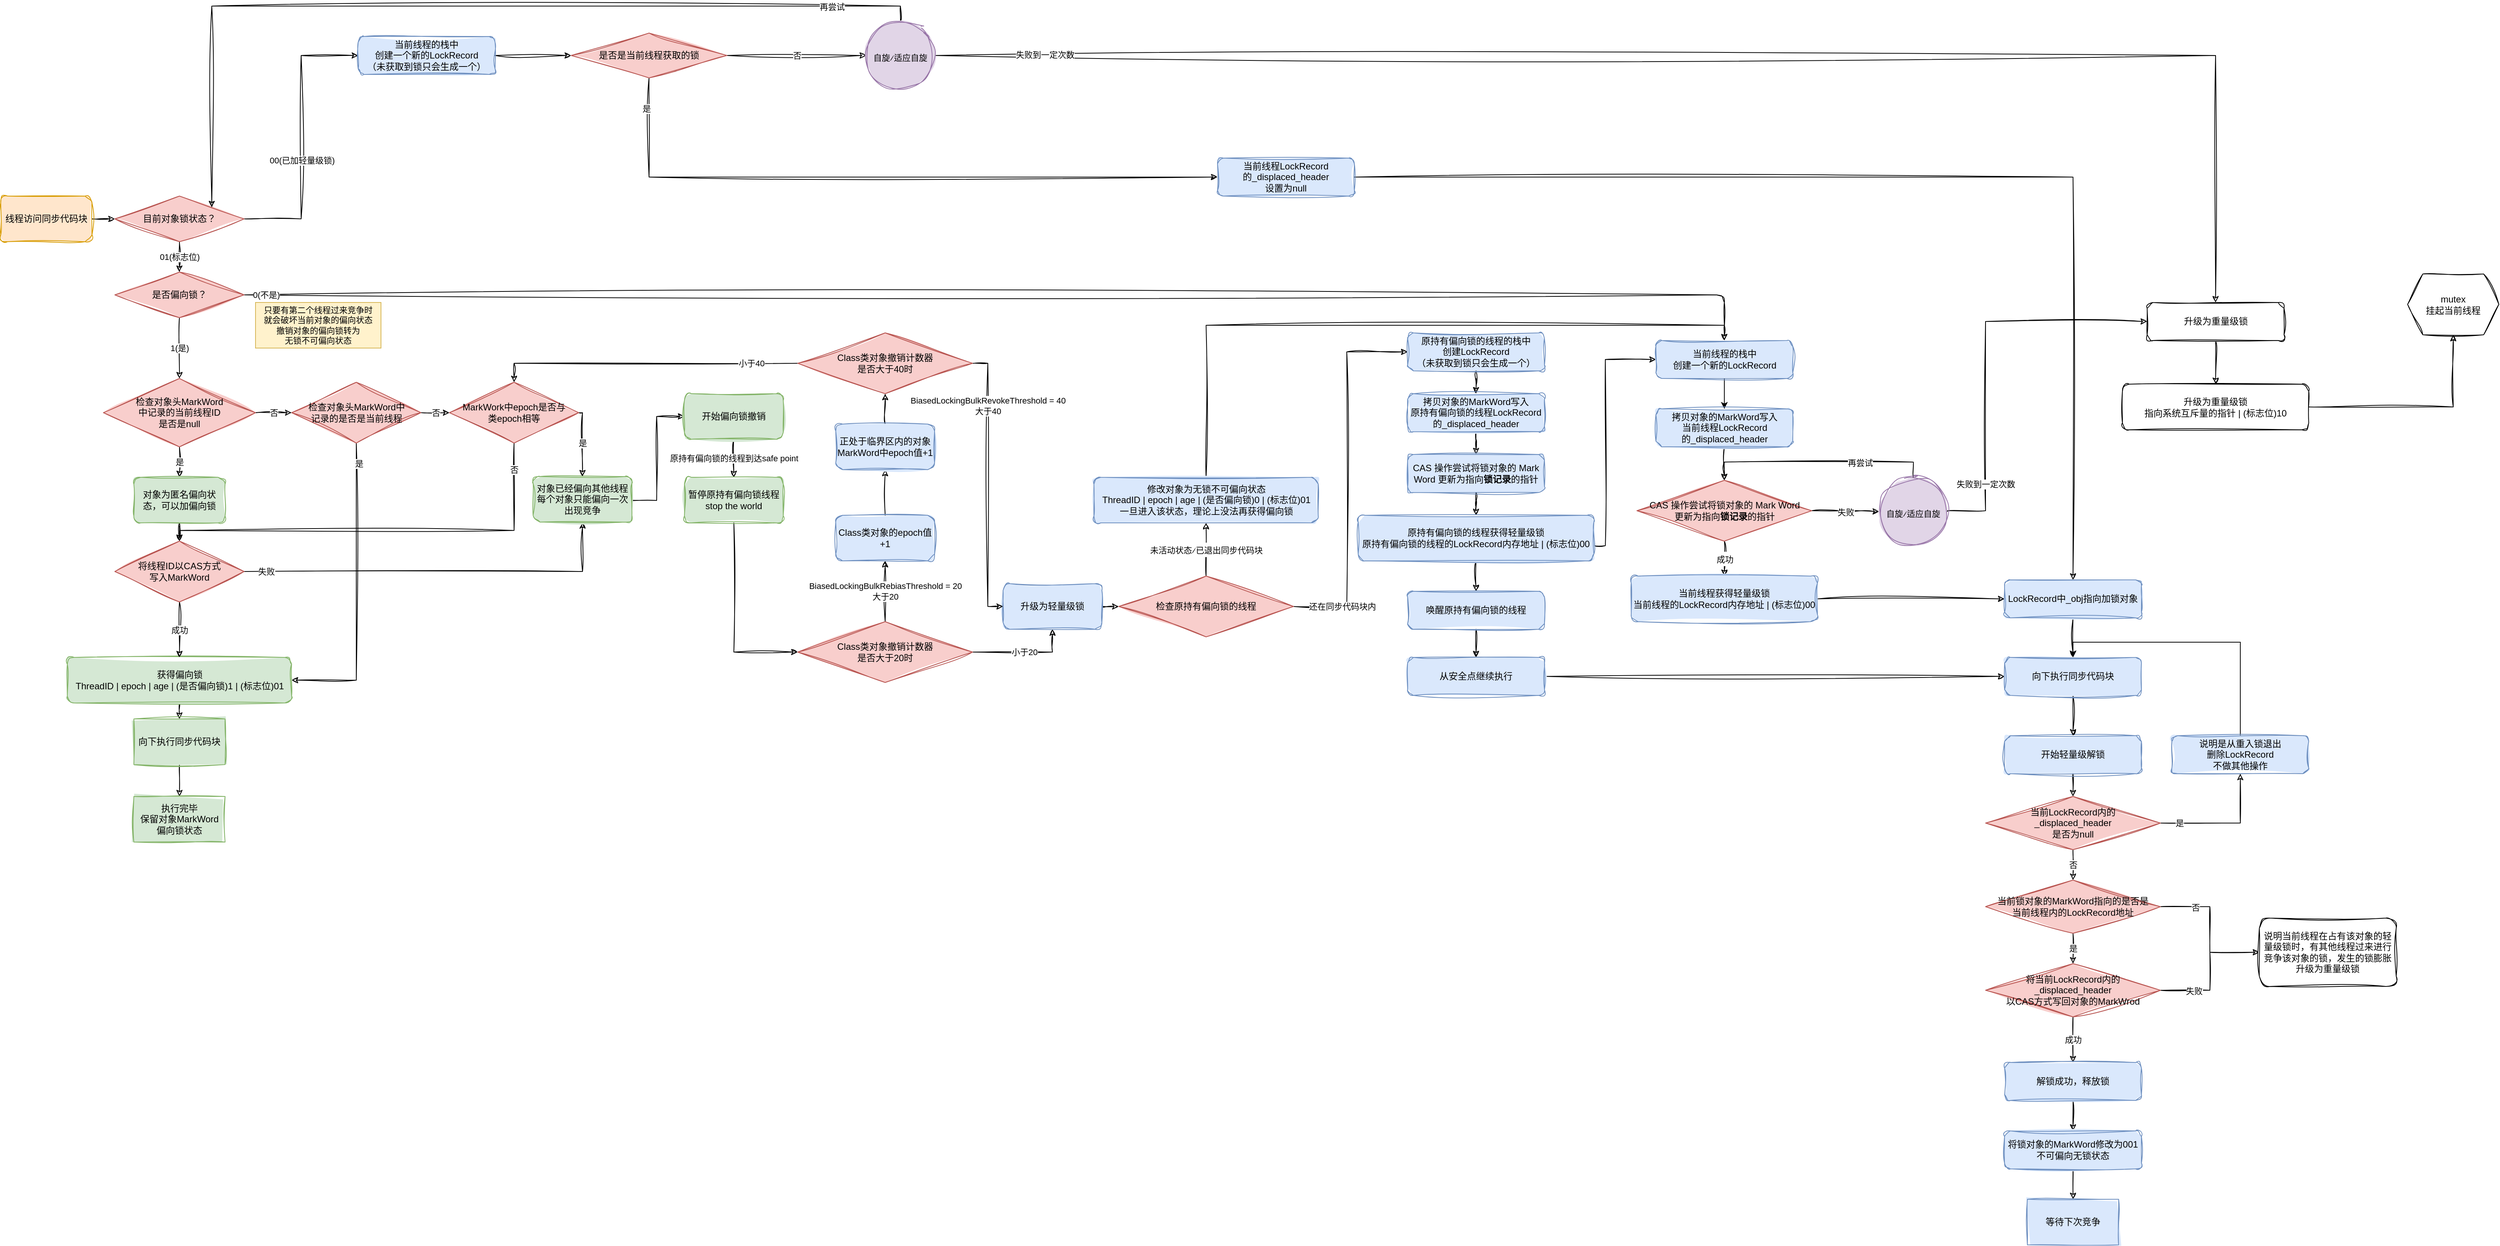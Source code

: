 <mxfile version="20.8.16" type="device"><diagram name="第 1 页" id="Y8PNDL50BQj4xOIG8hcO"><mxGraphModel dx="1434" dy="2013" grid="1" gridSize="10" guides="1" tooltips="1" connect="1" arrows="1" fold="1" page="1" pageScale="1" pageWidth="827" pageHeight="1169" math="0" shadow="0"><root><mxCell id="0"/><mxCell id="1" parent="0"/><mxCell id="8H6UXR6yjuKnyTyYUlck-5" style="edgeStyle=orthogonalEdgeStyle;rounded=0;orthogonalLoop=1;jettySize=auto;html=1;exitX=1;exitY=0.5;exitDx=0;exitDy=0;entryX=0;entryY=0.5;entryDx=0;entryDy=0;sketch=1;curveFitting=1;jiggle=2;" parent="1" source="8H6UXR6yjuKnyTyYUlck-1" target="8H6UXR6yjuKnyTyYUlck-2" edge="1"><mxGeometry relative="1" as="geometry"/></mxCell><mxCell id="8H6UXR6yjuKnyTyYUlck-1" value="线程访问同步代码块" style="rounded=1;whiteSpace=wrap;html=1;sketch=1;curveFitting=1;jiggle=2;fillColor=#ffe6cc;strokeColor=#d79b00;fillStyle=solid;" parent="1" vertex="1"><mxGeometry x="10" y="-820" width="120" height="60" as="geometry"/></mxCell><mxCell id="8H6UXR6yjuKnyTyYUlck-6" value="01(标志位)" style="edgeStyle=orthogonalEdgeStyle;rounded=0;orthogonalLoop=1;jettySize=auto;html=1;exitX=0.5;exitY=1;exitDx=0;exitDy=0;entryX=0.5;entryY=0;entryDx=0;entryDy=0;sketch=1;curveFitting=1;jiggle=2;" parent="1" source="8H6UXR6yjuKnyTyYUlck-2" target="8H6UXR6yjuKnyTyYUlck-3" edge="1"><mxGeometry relative="1" as="geometry"><mxPoint as="offset"/></mxGeometry></mxCell><mxCell id="0Wx5KNQBChf4VUPkPu8S-46" style="edgeStyle=orthogonalEdgeStyle;rounded=0;orthogonalLoop=1;jettySize=auto;html=1;exitX=1;exitY=0.5;exitDx=0;exitDy=0;entryX=0;entryY=0.5;entryDx=0;entryDy=0;sketch=1;curveFitting=1;jiggle=2;" parent="1" source="8H6UXR6yjuKnyTyYUlck-2" target="0Wx5KNQBChf4VUPkPu8S-50" edge="1"><mxGeometry relative="1" as="geometry"><mxPoint x="470" y="-1090" as="targetPoint"/></mxGeometry></mxCell><mxCell id="0Wx5KNQBChf4VUPkPu8S-47" value="00(已加轻量级锁)" style="edgeLabel;html=1;align=center;verticalAlign=middle;resizable=0;points=[];" parent="0Wx5KNQBChf4VUPkPu8S-46" vertex="1" connectable="0"><mxGeometry x="-0.16" y="-1" relative="1" as="geometry"><mxPoint y="1" as="offset"/></mxGeometry></mxCell><mxCell id="8H6UXR6yjuKnyTyYUlck-2" value="目前对象锁状态？" style="rhombus;whiteSpace=wrap;html=1;sketch=1;curveFitting=1;jiggle=2;fillColor=#f8cecc;strokeColor=#b85450;fillStyle=solid;" parent="1" vertex="1"><mxGeometry x="160" y="-820" width="170" height="60" as="geometry"/></mxCell><mxCell id="8H6UXR6yjuKnyTyYUlck-7" value="1(是)" style="edgeStyle=orthogonalEdgeStyle;rounded=0;orthogonalLoop=1;jettySize=auto;html=1;exitX=0.5;exitY=1;exitDx=0;exitDy=0;sketch=1;curveFitting=1;jiggle=2;" parent="1" source="8H6UXR6yjuKnyTyYUlck-3" target="8H6UXR6yjuKnyTyYUlck-4" edge="1"><mxGeometry relative="1" as="geometry"/></mxCell><mxCell id="0Wx5KNQBChf4VUPkPu8S-2" style="edgeStyle=orthogonalEdgeStyle;rounded=1;orthogonalLoop=1;jettySize=auto;html=1;exitX=1;exitY=0.5;exitDx=0;exitDy=0;entryX=0.5;entryY=0;entryDx=0;entryDy=0;shadow=0;sketch=1;curveFitting=1;jiggle=2;" parent="1" source="8H6UXR6yjuKnyTyYUlck-3" target="-JZo-2B2mDlL2h-WQSQG-21" edge="1"><mxGeometry relative="1" as="geometry"/></mxCell><mxCell id="0Wx5KNQBChf4VUPkPu8S-3" value="&lt;div&gt;0(不是)&lt;/div&gt;" style="edgeLabel;html=1;align=center;verticalAlign=middle;resizable=0;points=[];" parent="0Wx5KNQBChf4VUPkPu8S-2" vertex="1" connectable="0"><mxGeometry x="-0.445" y="-8" relative="1" as="geometry"><mxPoint x="-528" y="-8" as="offset"/></mxGeometry></mxCell><mxCell id="8H6UXR6yjuKnyTyYUlck-3" value="是否偏向锁？" style="rhombus;whiteSpace=wrap;html=1;sketch=1;curveFitting=1;jiggle=2;fillColor=#f8cecc;strokeColor=#b85450;fillStyle=solid;" parent="1" vertex="1"><mxGeometry x="160" y="-720" width="170" height="60" as="geometry"/></mxCell><mxCell id="8H6UXR6yjuKnyTyYUlck-48" value="是" style="edgeStyle=orthogonalEdgeStyle;rounded=0;orthogonalLoop=1;jettySize=auto;html=1;exitX=0.5;exitY=1;exitDx=0;exitDy=0;entryX=0.5;entryY=0;entryDx=0;entryDy=0;sketch=1;curveFitting=1;jiggle=2;" parent="1" source="8H6UXR6yjuKnyTyYUlck-4" target="8H6UXR6yjuKnyTyYUlck-19" edge="1"><mxGeometry relative="1" as="geometry"/></mxCell><mxCell id="8H6UXR6yjuKnyTyYUlck-51" value="否" style="edgeStyle=orthogonalEdgeStyle;rounded=0;orthogonalLoop=1;jettySize=auto;html=1;exitX=1;exitY=0.5;exitDx=0;exitDy=0;entryX=0;entryY=0.5;entryDx=0;entryDy=0;sketch=1;curveFitting=1;jiggle=2;" parent="1" source="8H6UXR6yjuKnyTyYUlck-4" target="8H6UXR6yjuKnyTyYUlck-13" edge="1"><mxGeometry relative="1" as="geometry"/></mxCell><mxCell id="8H6UXR6yjuKnyTyYUlck-4" value="&lt;div&gt;检查对象头MarkWord&lt;/div&gt;&lt;div&gt;中记录的当前线程ID&lt;/div&gt;&lt;div&gt;是否是null&lt;br&gt;&lt;/div&gt;" style="rhombus;whiteSpace=wrap;html=1;sketch=1;curveFitting=1;jiggle=2;fillColor=#f8cecc;strokeColor=#b85450;fillStyle=solid;" parent="1" vertex="1"><mxGeometry x="145" y="-580" width="200" height="90" as="geometry"/></mxCell><mxCell id="8H6UXR6yjuKnyTyYUlck-12" style="edgeStyle=orthogonalEdgeStyle;rounded=0;orthogonalLoop=1;jettySize=auto;html=1;exitX=0.5;exitY=1;exitDx=0;exitDy=0;entryX=0.5;entryY=0;entryDx=0;entryDy=0;sketch=1;curveFitting=1;jiggle=2;" parent="1" source="8H6UXR6yjuKnyTyYUlck-8" target="8H6UXR6yjuKnyTyYUlck-11" edge="1"><mxGeometry relative="1" as="geometry"/></mxCell><mxCell id="8H6UXR6yjuKnyTyYUlck-8" value="&lt;div&gt;获得偏向锁&lt;/div&gt;&lt;div&gt;ThreadID | epoch | age | (是否偏向锁)1 | (标志位)01&lt;br&gt;&lt;/div&gt;" style="rounded=1;whiteSpace=wrap;html=1;sketch=1;curveFitting=1;jiggle=2;fillColor=#d5e8d4;strokeColor=#82b366;fillStyle=solid;" parent="1" vertex="1"><mxGeometry x="97.5" y="-213" width="295" height="60" as="geometry"/></mxCell><mxCell id="U8ErF_WJZUavF6WgG8Jz-6" style="edgeStyle=orthogonalEdgeStyle;rounded=0;sketch=1;orthogonalLoop=1;jettySize=auto;html=1;exitX=0.5;exitY=1;exitDx=0;exitDy=0;" edge="1" parent="1" source="8H6UXR6yjuKnyTyYUlck-11" target="U8ErF_WJZUavF6WgG8Jz-5"><mxGeometry relative="1" as="geometry"/></mxCell><mxCell id="8H6UXR6yjuKnyTyYUlck-11" value="向下执行同步代码块" style="rounded=0;whiteSpace=wrap;html=1;sketch=1;curveFitting=1;jiggle=2;fillColor=#d5e8d4;strokeColor=#82b366;fillStyle=solid;" parent="1" vertex="1"><mxGeometry x="185" y="-132" width="120" height="60" as="geometry"/></mxCell><mxCell id="8H6UXR6yjuKnyTyYUlck-52" value="是" style="edgeStyle=orthogonalEdgeStyle;rounded=0;orthogonalLoop=1;jettySize=auto;html=1;exitX=0.5;exitY=1;exitDx=0;exitDy=0;entryX=1;entryY=0.5;entryDx=0;entryDy=0;sketch=1;curveFitting=1;jiggle=2;" parent="1" source="8H6UXR6yjuKnyTyYUlck-13" target="8H6UXR6yjuKnyTyYUlck-8" edge="1"><mxGeometry x="-0.863" y="3" relative="1" as="geometry"><mxPoint as="offset"/></mxGeometry></mxCell><mxCell id="8H6UXR6yjuKnyTyYUlck-54" value="否" style="edgeStyle=orthogonalEdgeStyle;rounded=0;orthogonalLoop=1;jettySize=auto;html=1;exitX=1;exitY=0.5;exitDx=0;exitDy=0;entryX=0;entryY=0.5;entryDx=0;entryDy=0;sketch=1;curveFitting=1;jiggle=2;" parent="1" source="8H6UXR6yjuKnyTyYUlck-13" target="8H6UXR6yjuKnyTyYUlck-53" edge="1"><mxGeometry relative="1" as="geometry"/></mxCell><mxCell id="8H6UXR6yjuKnyTyYUlck-13" value="&lt;div&gt;检查对象头MarkWord中&lt;/div&gt;&lt;div&gt;记录的是否是当前线程&lt;br&gt;&lt;/div&gt;" style="rhombus;whiteSpace=wrap;html=1;sketch=1;curveFitting=1;jiggle=2;fillColor=#f8cecc;strokeColor=#b85450;fillStyle=solid;" parent="1" vertex="1"><mxGeometry x="392.5" y="-575" width="170" height="80" as="geometry"/></mxCell><mxCell id="8H6UXR6yjuKnyTyYUlck-50" value="成功" style="edgeStyle=orthogonalEdgeStyle;rounded=0;orthogonalLoop=1;jettySize=auto;html=1;exitX=0.5;exitY=1;exitDx=0;exitDy=0;entryX=0.5;entryY=0;entryDx=0;entryDy=0;sketch=1;curveFitting=1;jiggle=2;" parent="1" source="8H6UXR6yjuKnyTyYUlck-18" target="8H6UXR6yjuKnyTyYUlck-8" edge="1"><mxGeometry relative="1" as="geometry"/></mxCell><mxCell id="8H6UXR6yjuKnyTyYUlck-56" value="失败" style="edgeStyle=orthogonalEdgeStyle;rounded=0;orthogonalLoop=1;jettySize=auto;html=1;exitX=1;exitY=0.5;exitDx=0;exitDy=0;entryX=0.5;entryY=1;entryDx=0;entryDy=0;sketch=1;curveFitting=1;jiggle=2;" parent="1" source="8H6UXR6yjuKnyTyYUlck-18" target="8H6UXR6yjuKnyTyYUlck-25" edge="1"><mxGeometry x="-0.888" relative="1" as="geometry"><mxPoint as="offset"/></mxGeometry></mxCell><mxCell id="8H6UXR6yjuKnyTyYUlck-18" value="&lt;div&gt;将线程ID以CAS方式&lt;/div&gt;&lt;div&gt;写入MarkWord&lt;/div&gt;" style="rhombus;whiteSpace=wrap;html=1;sketch=1;curveFitting=1;jiggle=2;fillColor=#f8cecc;strokeColor=#b85450;fillStyle=solid;" parent="1" vertex="1"><mxGeometry x="160" y="-366" width="170" height="80" as="geometry"/></mxCell><mxCell id="8H6UXR6yjuKnyTyYUlck-49" style="edgeStyle=orthogonalEdgeStyle;rounded=0;orthogonalLoop=1;jettySize=auto;html=1;exitX=0.5;exitY=1;exitDx=0;exitDy=0;sketch=1;curveFitting=1;jiggle=2;" parent="1" source="8H6UXR6yjuKnyTyYUlck-19" target="8H6UXR6yjuKnyTyYUlck-18" edge="1"><mxGeometry relative="1" as="geometry"/></mxCell><mxCell id="8H6UXR6yjuKnyTyYUlck-19" value="对象为匿名偏向状态，可以加偏向锁" style="rounded=1;whiteSpace=wrap;html=1;sketch=1;curveFitting=1;jiggle=2;fillColor=#d5e8d4;strokeColor=#82b366;fillStyle=solid;" parent="1" vertex="1"><mxGeometry x="185" y="-450" width="120" height="60" as="geometry"/></mxCell><mxCell id="6eZ106JahWfcC5_vLtNl-2" style="edgeStyle=orthogonalEdgeStyle;rounded=0;orthogonalLoop=1;jettySize=auto;html=1;exitX=1;exitY=0.5;exitDx=0;exitDy=0;entryX=0;entryY=0.5;entryDx=0;entryDy=0;sketch=1;curveFitting=1;jiggle=2;" parent="1" target="8H6UXR6yjuKnyTyYUlck-29" edge="1"><mxGeometry relative="1" as="geometry"><mxPoint x="835" y="-420" as="sourcePoint"/></mxGeometry></mxCell><mxCell id="8H6UXR6yjuKnyTyYUlck-25" value="&lt;div&gt;对象已经偏向其他线程&lt;/div&gt;&lt;div&gt;每个对象只能偏向一次&lt;/div&gt;&lt;div&gt;出现竞争&lt;br&gt;&lt;/div&gt;" style="rounded=1;whiteSpace=wrap;html=1;sketch=1;curveFitting=1;jiggle=2;fillColor=#d5e8d4;strokeColor=#82b366;fillStyle=solid;" parent="1" vertex="1"><mxGeometry x="710" y="-451" width="130" height="60" as="geometry"/></mxCell><mxCell id="8H6UXR6yjuKnyTyYUlck-32" value="原持有偏向锁的线程到达safe point" style="edgeStyle=orthogonalEdgeStyle;rounded=0;orthogonalLoop=1;jettySize=auto;html=1;exitX=0.5;exitY=1;exitDx=0;exitDy=0;entryX=0.5;entryY=0;entryDx=0;entryDy=0;sketch=1;curveFitting=1;jiggle=2;" parent="1" source="8H6UXR6yjuKnyTyYUlck-29" target="8H6UXR6yjuKnyTyYUlck-31" edge="1"><mxGeometry relative="1" as="geometry"/></mxCell><mxCell id="8H6UXR6yjuKnyTyYUlck-29" value="开始偏向锁撤销" style="rounded=1;whiteSpace=wrap;html=1;sketch=1;curveFitting=1;jiggle=2;fillColor=#d5e8d4;strokeColor=#82b366;fillStyle=solid;" parent="1" vertex="1"><mxGeometry x="909" y="-560" width="130" height="60" as="geometry"/></mxCell><mxCell id="6eZ106JahWfcC5_vLtNl-40" style="edgeStyle=orthogonalEdgeStyle;rounded=0;sketch=1;hachureGap=4;jiggle=2;curveFitting=1;orthogonalLoop=1;jettySize=auto;html=1;exitX=0.5;exitY=1;exitDx=0;exitDy=0;entryX=0;entryY=0.5;entryDx=0;entryDy=0;fontFamily=Architects Daughter;fontSource=https%3A%2F%2Ffonts.googleapis.com%2Fcss%3Ffamily%3DArchitects%2BDaughter;fontSize=16;" parent="1" source="8H6UXR6yjuKnyTyYUlck-31" target="8H6UXR6yjuKnyTyYUlck-40" edge="1"><mxGeometry relative="1" as="geometry"/></mxCell><mxCell id="8H6UXR6yjuKnyTyYUlck-31" value="&lt;div&gt;暂停原持有偏向锁线程&lt;/div&gt;&lt;div&gt;stop the world&lt;br&gt;&lt;/div&gt;" style="rounded=1;whiteSpace=wrap;html=1;sketch=1;curveFitting=1;jiggle=2;fillColor=#d5e8d4;strokeColor=#82b366;fillStyle=solid;" parent="1" vertex="1"><mxGeometry x="909" y="-450" width="130" height="60" as="geometry"/></mxCell><mxCell id="0Wx5KNQBChf4VUPkPu8S-41" style="edgeStyle=orthogonalEdgeStyle;rounded=0;orthogonalLoop=1;jettySize=auto;html=1;exitX=1;exitY=0.5;exitDx=0;exitDy=0;entryX=0;entryY=0.5;entryDx=0;entryDy=0;sketch=1;curveFitting=1;jiggle=2;" parent="1" source="8H6UXR6yjuKnyTyYUlck-33" target="6eZ106JahWfcC5_vLtNl-41" edge="1"><mxGeometry relative="1" as="geometry"/></mxCell><mxCell id="8H6UXR6yjuKnyTyYUlck-33" value="升级为轻量级锁" style="rounded=1;whiteSpace=wrap;html=1;sketch=1;curveFitting=1;jiggle=2;fillColor=#dae8fc;strokeColor=#6c8ebf;fillStyle=solid;" parent="1" vertex="1"><mxGeometry x="1328" y="-310" width="130" height="60" as="geometry"/></mxCell><mxCell id="6eZ106JahWfcC5_vLtNl-21" value="BiasedLockingBulkRebiasThreshold = 20&lt;div&gt;大于20&lt;br&gt;&lt;/div&gt;" style="edgeStyle=orthogonalEdgeStyle;rounded=0;orthogonalLoop=1;jettySize=auto;html=1;exitX=0.5;exitY=0;exitDx=0;exitDy=0;entryX=0.5;entryY=1;entryDx=0;entryDy=0;sketch=1;curveFitting=1;jiggle=2;" parent="1" source="8H6UXR6yjuKnyTyYUlck-40" target="6eZ106JahWfcC5_vLtNl-20" edge="1"><mxGeometry relative="1" as="geometry"/></mxCell><mxCell id="6eZ106JahWfcC5_vLtNl-26" value="小于20" style="edgeStyle=orthogonalEdgeStyle;rounded=0;orthogonalLoop=1;jettySize=auto;html=1;exitX=1;exitY=0.5;exitDx=0;exitDy=0;entryX=0.5;entryY=1;entryDx=0;entryDy=0;sketch=1;curveFitting=1;jiggle=2;" parent="1" source="8H6UXR6yjuKnyTyYUlck-40" target="8H6UXR6yjuKnyTyYUlck-33" edge="1"><mxGeometry relative="1" as="geometry"/></mxCell><mxCell id="8H6UXR6yjuKnyTyYUlck-40" value="&lt;div&gt;Class类对象撤销计数器&lt;/div&gt;&lt;div&gt;是否大于20时&lt;/div&gt;" style="rhombus;whiteSpace=wrap;html=1;sketch=1;curveFitting=1;jiggle=2;fillColor=#f8cecc;strokeColor=#b85450;fillStyle=solid;" parent="1" vertex="1"><mxGeometry x="1058" y="-260" width="230" height="80" as="geometry"/></mxCell><mxCell id="8H6UXR6yjuKnyTyYUlck-55" value="否" style="edgeStyle=orthogonalEdgeStyle;rounded=0;orthogonalLoop=1;jettySize=auto;html=1;exitX=0.5;exitY=1;exitDx=0;exitDy=0;entryX=0.5;entryY=0;entryDx=0;entryDy=0;sketch=1;curveFitting=1;jiggle=2;" parent="1" source="8H6UXR6yjuKnyTyYUlck-53" target="8H6UXR6yjuKnyTyYUlck-18" edge="1"><mxGeometry x="-0.877" relative="1" as="geometry"><Array as="points"><mxPoint x="685" y="-380"/><mxPoint x="245" y="-380"/></Array><mxPoint as="offset"/></mxGeometry></mxCell><mxCell id="8H6UXR6yjuKnyTyYUlck-57" value="是" style="edgeStyle=orthogonalEdgeStyle;rounded=0;orthogonalLoop=1;jettySize=auto;html=1;exitX=1;exitY=0.5;exitDx=0;exitDy=0;entryX=0.5;entryY=0;entryDx=0;entryDy=0;sketch=1;curveFitting=1;jiggle=2;" parent="1" source="8H6UXR6yjuKnyTyYUlck-53" target="8H6UXR6yjuKnyTyYUlck-25" edge="1"><mxGeometry relative="1" as="geometry"><Array as="points"><mxPoint x="775" y="-535"/></Array></mxGeometry></mxCell><mxCell id="8H6UXR6yjuKnyTyYUlck-53" value="&lt;div&gt;MarkWork中epoch是否与&lt;/div&gt;&lt;div&gt;类epoch相等&lt;/div&gt;" style="rhombus;whiteSpace=wrap;html=1;sketch=1;curveFitting=1;jiggle=2;fillColor=#f8cecc;strokeColor=#b85450;fillStyle=solid;" parent="1" vertex="1"><mxGeometry x="600" y="-575" width="170" height="80" as="geometry"/></mxCell><mxCell id="6eZ106JahWfcC5_vLtNl-27" value="&lt;div&gt;BiasedLockingBulkRevokeThreshold = 40&lt;/div&gt;&lt;div&gt;大于40&lt;br&gt;&lt;/div&gt;" style="edgeStyle=orthogonalEdgeStyle;rounded=0;orthogonalLoop=1;jettySize=auto;html=1;exitX=1;exitY=0.5;exitDx=0;exitDy=0;entryX=0;entryY=0.5;entryDx=0;entryDy=0;sketch=1;curveFitting=1;jiggle=2;" parent="1" source="6eZ106JahWfcC5_vLtNl-14" target="8H6UXR6yjuKnyTyYUlck-33" edge="1"><mxGeometry x="-0.579" relative="1" as="geometry"><Array as="points"><mxPoint x="1308" y="-600"/><mxPoint x="1308" y="-280"/></Array><mxPoint as="offset"/></mxGeometry></mxCell><mxCell id="6eZ106JahWfcC5_vLtNl-29" style="edgeStyle=orthogonalEdgeStyle;rounded=0;orthogonalLoop=1;jettySize=auto;html=1;exitX=0;exitY=0.5;exitDx=0;exitDy=0;entryX=0.5;entryY=0;entryDx=0;entryDy=0;sketch=1;curveFitting=1;jiggle=2;" parent="1" source="6eZ106JahWfcC5_vLtNl-14" target="8H6UXR6yjuKnyTyYUlck-53" edge="1"><mxGeometry relative="1" as="geometry"/></mxCell><mxCell id="6eZ106JahWfcC5_vLtNl-30" value="小于40" style="edgeLabel;html=1;align=center;verticalAlign=middle;resizable=0;points=[];" parent="6eZ106JahWfcC5_vLtNl-29" vertex="1" connectable="0"><mxGeometry x="-0.693" relative="1" as="geometry"><mxPoint as="offset"/></mxGeometry></mxCell><mxCell id="6eZ106JahWfcC5_vLtNl-14" value="&lt;div&gt;Class类对象撤销计数器&lt;/div&gt;&lt;div&gt;是否大于40时&lt;/div&gt;" style="rhombus;whiteSpace=wrap;html=1;sketch=1;curveFitting=1;jiggle=2;fillColor=#f8cecc;strokeColor=#b85450;fillStyle=solid;" parent="1" vertex="1"><mxGeometry x="1058" y="-640" width="230" height="80" as="geometry"/></mxCell><mxCell id="6eZ106JahWfcC5_vLtNl-24" style="edgeStyle=orthogonalEdgeStyle;rounded=0;orthogonalLoop=1;jettySize=auto;html=1;exitX=0.5;exitY=0;exitDx=0;exitDy=0;entryX=0.5;entryY=1;entryDx=0;entryDy=0;sketch=1;curveFitting=1;jiggle=2;" parent="1" source="6eZ106JahWfcC5_vLtNl-20" target="6eZ106JahWfcC5_vLtNl-23" edge="1"><mxGeometry relative="1" as="geometry"/></mxCell><mxCell id="6eZ106JahWfcC5_vLtNl-20" value="Class类对象的epoch值+1" style="rounded=1;whiteSpace=wrap;html=1;sketch=1;curveFitting=1;jiggle=2;fillColor=#dae8fc;strokeColor=#6c8ebf;fillStyle=solid;" parent="1" vertex="1"><mxGeometry x="1108" y="-400" width="130" height="60" as="geometry"/></mxCell><mxCell id="6eZ106JahWfcC5_vLtNl-25" style="edgeStyle=orthogonalEdgeStyle;rounded=0;orthogonalLoop=1;jettySize=auto;html=1;exitX=0.5;exitY=0;exitDx=0;exitDy=0;entryX=0.5;entryY=1;entryDx=0;entryDy=0;sketch=1;curveFitting=1;jiggle=2;" parent="1" source="6eZ106JahWfcC5_vLtNl-23" target="6eZ106JahWfcC5_vLtNl-14" edge="1"><mxGeometry relative="1" as="geometry"/></mxCell><mxCell id="6eZ106JahWfcC5_vLtNl-23" value="正处于临界区内的对象MarkWord中epoch值+1" style="rounded=1;whiteSpace=wrap;html=1;sketch=1;curveFitting=1;jiggle=2;fillColor=#dae8fc;strokeColor=#6c8ebf;fillStyle=solid;" parent="1" vertex="1"><mxGeometry x="1108" y="-520" width="130" height="60" as="geometry"/></mxCell><mxCell id="6eZ106JahWfcC5_vLtNl-36" value="还在同步代码块内" style="edgeStyle=orthogonalEdgeStyle;rounded=0;orthogonalLoop=1;jettySize=auto;html=1;exitX=1;exitY=0.5;exitDx=0;exitDy=0;sketch=1;curveFitting=1;jiggle=2;entryX=0;entryY=0.5;entryDx=0;entryDy=0;" parent="1" source="6eZ106JahWfcC5_vLtNl-41" target="-JZo-2B2mDlL2h-WQSQG-1" edge="1"><mxGeometry x="-0.736" relative="1" as="geometry"><mxPoint x="1872.5" y="-136" as="sourcePoint"/><mxPoint x="1930" y="-270" as="targetPoint"/><Array as="points"><mxPoint x="1780" y="-280"/><mxPoint x="1780" y="-615"/></Array><mxPoint as="offset"/></mxGeometry></mxCell><mxCell id="6eZ106JahWfcC5_vLtNl-45" value="&lt;font style=&quot;font-size: 11px;&quot;&gt;未活动状态/已退出同步代码块&lt;br&gt;&lt;/font&gt;" style="edgeStyle=orthogonalEdgeStyle;rounded=0;sketch=1;hachureGap=4;jiggle=2;curveFitting=1;orthogonalLoop=1;jettySize=auto;html=1;exitX=0.5;exitY=0;exitDx=0;exitDy=0;entryX=0.5;entryY=1;entryDx=0;entryDy=0;fontFamily=Architects Daughter;fontSource=https%3A%2F%2Ffonts.googleapis.com%2Fcss%3Ffamily%3DArchitects%2BDaughter;fontSize=16;" parent="1" source="6eZ106JahWfcC5_vLtNl-41" target="6eZ106JahWfcC5_vLtNl-43" edge="1"><mxGeometry relative="1" as="geometry"/></mxCell><mxCell id="6eZ106JahWfcC5_vLtNl-41" value="检查原持有偏向锁的线程" style="rhombus;whiteSpace=wrap;html=1;sketch=1;curveFitting=1;jiggle=2;fillColor=#f8cecc;strokeColor=#b85450;fillStyle=solid;" parent="1" vertex="1"><mxGeometry x="1480" y="-320" width="230" height="80" as="geometry"/></mxCell><mxCell id="-JZo-2B2mDlL2h-WQSQG-40" style="edgeStyle=orthogonalEdgeStyle;rounded=0;sketch=1;hachureGap=4;jiggle=2;curveFitting=1;orthogonalLoop=1;jettySize=auto;html=1;exitX=0.5;exitY=0;exitDx=0;exitDy=0;entryX=0.5;entryY=0;entryDx=0;entryDy=0;fontFamily=Architects Daughter;fontSource=https%3A%2F%2Ffonts.googleapis.com%2Fcss%3Ffamily%3DArchitects%2BDaughter;fontSize=16;" parent="1" source="6eZ106JahWfcC5_vLtNl-43" target="-JZo-2B2mDlL2h-WQSQG-21" edge="1"><mxGeometry relative="1" as="geometry"/></mxCell><mxCell id="6eZ106JahWfcC5_vLtNl-43" value="&lt;div&gt;修改对象为无锁不可偏向状态&lt;/div&gt;&lt;div&gt;ThreadID | epoch | age | (是否偏向锁)0 | (标志位)01&lt;br&gt;&lt;/div&gt;&lt;div&gt;一旦进入该状态，理论上没法再获得偏向锁&lt;/div&gt;" style="rounded=1;whiteSpace=wrap;html=1;sketch=1;curveFitting=1;jiggle=2;fillColor=#dae8fc;strokeColor=#6c8ebf;fillStyle=solid;" parent="1" vertex="1"><mxGeometry x="1447.5" y="-450" width="295" height="60" as="geometry"/></mxCell><mxCell id="-JZo-2B2mDlL2h-WQSQG-12" style="edgeStyle=orthogonalEdgeStyle;rounded=0;sketch=1;hachureGap=4;jiggle=2;curveFitting=1;orthogonalLoop=1;jettySize=auto;html=1;exitX=0.5;exitY=1;exitDx=0;exitDy=0;fontFamily=Architects Daughter;fontSource=https%3A%2F%2Ffonts.googleapis.com%2Fcss%3Ffamily%3DArchitects%2BDaughter;fontSize=16;" parent="1" source="-JZo-2B2mDlL2h-WQSQG-1" target="-JZo-2B2mDlL2h-WQSQG-11" edge="1"><mxGeometry relative="1" as="geometry"/></mxCell><mxCell id="-JZo-2B2mDlL2h-WQSQG-1" value="&lt;div&gt;原持有偏向锁的线程的栈中&lt;/div&gt;&lt;div&gt;创建LockRecord&lt;/div&gt;&lt;div&gt;（未获取到锁只会生成一个）&lt;br&gt;&lt;/div&gt;" style="rounded=1;whiteSpace=wrap;html=1;sketch=1;curveFitting=1;jiggle=2;fillColor=#dae8fc;strokeColor=#6c8ebf;fillStyle=solid;" parent="1" vertex="1"><mxGeometry x="1860" y="-640" width="180" height="50" as="geometry"/></mxCell><mxCell id="-JZo-2B2mDlL2h-WQSQG-14" style="edgeStyle=orthogonalEdgeStyle;rounded=0;sketch=1;hachureGap=4;jiggle=2;curveFitting=1;orthogonalLoop=1;jettySize=auto;html=1;exitX=0.5;exitY=1;exitDx=0;exitDy=0;fontFamily=Architects Daughter;fontSource=https%3A%2F%2Ffonts.googleapis.com%2Fcss%3Ffamily%3DArchitects%2BDaughter;fontSize=16;" parent="1" source="-JZo-2B2mDlL2h-WQSQG-11" target="-JZo-2B2mDlL2h-WQSQG-13" edge="1"><mxGeometry relative="1" as="geometry"/></mxCell><mxCell id="-JZo-2B2mDlL2h-WQSQG-11" value="&lt;div&gt;拷贝对象的MarkWord写入&lt;br&gt;&lt;/div&gt;&lt;div&gt;原持有偏向锁的线程LockRecord&lt;/div&gt;&lt;div&gt;的_displaced_header&lt;/div&gt;" style="rounded=1;whiteSpace=wrap;html=1;sketch=1;curveFitting=1;jiggle=2;fillColor=#dae8fc;strokeColor=#6c8ebf;fillStyle=solid;" parent="1" vertex="1"><mxGeometry x="1860" y="-560" width="180" height="50" as="geometry"/></mxCell><mxCell id="-JZo-2B2mDlL2h-WQSQG-16" style="edgeStyle=orthogonalEdgeStyle;rounded=0;sketch=1;hachureGap=4;jiggle=2;curveFitting=1;orthogonalLoop=1;jettySize=auto;html=1;exitX=0.5;exitY=1;exitDx=0;exitDy=0;fontFamily=Architects Daughter;fontSource=https%3A%2F%2Ffonts.googleapis.com%2Fcss%3Ffamily%3DArchitects%2BDaughter;fontSize=16;" parent="1" source="-JZo-2B2mDlL2h-WQSQG-13" target="-JZo-2B2mDlL2h-WQSQG-15" edge="1"><mxGeometry relative="1" as="geometry"/></mxCell><mxCell id="-JZo-2B2mDlL2h-WQSQG-13" value="CAS 操作尝试将锁对象的 Mark Word 更新为指向&lt;strong&gt;锁记录&lt;/strong&gt;的指针" style="rounded=1;whiteSpace=wrap;html=1;sketch=1;curveFitting=1;jiggle=2;fillColor=#dae8fc;strokeColor=#6c8ebf;fillStyle=solid;" parent="1" vertex="1"><mxGeometry x="1860" y="-480" width="180" height="50" as="geometry"/></mxCell><mxCell id="-JZo-2B2mDlL2h-WQSQG-18" style="edgeStyle=orthogonalEdgeStyle;rounded=0;sketch=1;hachureGap=4;jiggle=2;curveFitting=1;orthogonalLoop=1;jettySize=auto;html=1;exitX=0.5;exitY=1;exitDx=0;exitDy=0;entryX=0.5;entryY=0;entryDx=0;entryDy=0;fontFamily=Architects Daughter;fontSource=https%3A%2F%2Ffonts.googleapis.com%2Fcss%3Ffamily%3DArchitects%2BDaughter;fontSize=16;" parent="1" source="-JZo-2B2mDlL2h-WQSQG-15" target="-JZo-2B2mDlL2h-WQSQG-17" edge="1"><mxGeometry relative="1" as="geometry"/></mxCell><mxCell id="-JZo-2B2mDlL2h-WQSQG-22" style="edgeStyle=orthogonalEdgeStyle;rounded=0;sketch=1;hachureGap=4;jiggle=2;curveFitting=1;orthogonalLoop=1;jettySize=auto;html=1;exitX=1;exitY=0.5;exitDx=0;exitDy=0;entryX=0;entryY=0.5;entryDx=0;entryDy=0;fontFamily=Architects Daughter;fontSource=https%3A%2F%2Ffonts.googleapis.com%2Fcss%3Ffamily%3DArchitects%2BDaughter;fontSize=16;" parent="1" source="-JZo-2B2mDlL2h-WQSQG-15" target="-JZo-2B2mDlL2h-WQSQG-21" edge="1"><mxGeometry relative="1" as="geometry"><Array as="points"><mxPoint x="2105" y="-360"/><mxPoint x="2120" y="-360"/><mxPoint x="2120" y="-605"/></Array></mxGeometry></mxCell><mxCell id="-JZo-2B2mDlL2h-WQSQG-15" value="&lt;div&gt;原持有偏向锁的线程获得轻量级锁&lt;/div&gt;&lt;div&gt;原持有偏向锁的线程的LockRecord内存地址 | (标志位)00&lt;br&gt;&lt;/div&gt;" style="rounded=1;whiteSpace=wrap;html=1;sketch=1;curveFitting=1;jiggle=2;fillColor=#dae8fc;strokeColor=#6c8ebf;fillStyle=solid;" parent="1" vertex="1"><mxGeometry x="1795" y="-400" width="310" height="60" as="geometry"/></mxCell><mxCell id="-JZo-2B2mDlL2h-WQSQG-20" style="edgeStyle=orthogonalEdgeStyle;rounded=0;sketch=1;hachureGap=4;jiggle=2;curveFitting=1;orthogonalLoop=1;jettySize=auto;html=1;exitX=0.5;exitY=1;exitDx=0;exitDy=0;entryX=0.5;entryY=0;entryDx=0;entryDy=0;fontFamily=Architects Daughter;fontSource=https%3A%2F%2Ffonts.googleapis.com%2Fcss%3Ffamily%3DArchitects%2BDaughter;fontSize=16;" parent="1" source="-JZo-2B2mDlL2h-WQSQG-17" target="-JZo-2B2mDlL2h-WQSQG-19" edge="1"><mxGeometry relative="1" as="geometry"/></mxCell><mxCell id="-JZo-2B2mDlL2h-WQSQG-17" value="&lt;div&gt;唤醒原持有偏向锁的线程&lt;/div&gt;" style="rounded=1;whiteSpace=wrap;html=1;sketch=1;curveFitting=1;jiggle=2;fillColor=#dae8fc;strokeColor=#6c8ebf;fillStyle=solid;" parent="1" vertex="1"><mxGeometry x="1860" y="-300" width="180" height="50" as="geometry"/></mxCell><mxCell id="fS-jqDdnOr90gYQ3bmz0-1" style="edgeStyle=orthogonalEdgeStyle;rounded=0;orthogonalLoop=1;jettySize=auto;html=1;exitX=1;exitY=0.5;exitDx=0;exitDy=0;entryX=0;entryY=0.5;entryDx=0;entryDy=0;sketch=1;curveFitting=1;jiggle=2;" parent="1" source="-JZo-2B2mDlL2h-WQSQG-19" target="0Wx5KNQBChf4VUPkPu8S-23" edge="1"><mxGeometry relative="1" as="geometry"/></mxCell><mxCell id="-JZo-2B2mDlL2h-WQSQG-19" value="从安全点继续执行" style="rounded=1;whiteSpace=wrap;html=1;sketch=1;curveFitting=1;jiggle=2;fillColor=#dae8fc;strokeColor=#6c8ebf;fillStyle=solid;" parent="1" vertex="1"><mxGeometry x="1860" y="-213" width="180" height="50" as="geometry"/></mxCell><mxCell id="0Wx5KNQBChf4VUPkPu8S-11" style="edgeStyle=orthogonalEdgeStyle;rounded=0;orthogonalLoop=1;jettySize=auto;html=1;exitX=0.5;exitY=1;exitDx=0;exitDy=0;entryX=0.5;entryY=0;entryDx=0;entryDy=0;" parent="1" source="-JZo-2B2mDlL2h-WQSQG-21" target="-JZo-2B2mDlL2h-WQSQG-23" edge="1"><mxGeometry relative="1" as="geometry"><mxPoint x="2277" y="-550" as="targetPoint"/><Array as="points"><mxPoint x="2277" y="-550"/><mxPoint x="2277" y="-550"/></Array></mxGeometry></mxCell><mxCell id="-JZo-2B2mDlL2h-WQSQG-21" value="&lt;div&gt;当前线程的栈中&lt;/div&gt;&lt;div&gt;创建一个新的LockRecord&lt;/div&gt;" style="rounded=1;whiteSpace=wrap;html=1;sketch=1;curveFitting=1;jiggle=2;fillColor=#dae8fc;strokeColor=#6c8ebf;fillStyle=solid;" parent="1" vertex="1"><mxGeometry x="2186.5" y="-630" width="180" height="50" as="geometry"/></mxCell><mxCell id="-JZo-2B2mDlL2h-WQSQG-28" style="edgeStyle=orthogonalEdgeStyle;rounded=0;sketch=1;hachureGap=4;jiggle=2;curveFitting=1;orthogonalLoop=1;jettySize=auto;html=1;exitX=0.5;exitY=1;exitDx=0;exitDy=0;entryX=0.5;entryY=0;entryDx=0;entryDy=0;fontFamily=Architects Daughter;fontSource=https%3A%2F%2Ffonts.googleapis.com%2Fcss%3Ffamily%3DArchitects%2BDaughter;fontSize=16;" parent="1" source="-JZo-2B2mDlL2h-WQSQG-23" target="-JZo-2B2mDlL2h-WQSQG-27" edge="1"><mxGeometry relative="1" as="geometry"><Array as="points"><mxPoint x="2277" y="-460"/><mxPoint x="2277" y="-460"/></Array></mxGeometry></mxCell><mxCell id="-JZo-2B2mDlL2h-WQSQG-23" value="&lt;div&gt;拷贝对象的MarkWord写入&lt;br&gt;&lt;/div&gt;&lt;div&gt;当前线程LockRecord&lt;/div&gt;&lt;div&gt;的_displaced_header&lt;/div&gt;" style="rounded=1;whiteSpace=wrap;html=1;sketch=1;curveFitting=1;jiggle=2;fillColor=#dae8fc;strokeColor=#6c8ebf;fillStyle=solid;" parent="1" vertex="1"><mxGeometry x="2186.5" y="-540" width="180" height="50" as="geometry"/></mxCell><mxCell id="-JZo-2B2mDlL2h-WQSQG-30" value="&lt;font style=&quot;font-size: 11px;&quot;&gt;成功&lt;br&gt;&lt;/font&gt;" style="edgeStyle=orthogonalEdgeStyle;rounded=0;sketch=1;hachureGap=4;jiggle=2;curveFitting=1;orthogonalLoop=1;jettySize=auto;html=1;exitX=0.5;exitY=1;exitDx=0;exitDy=0;entryX=0.5;entryY=0;entryDx=0;entryDy=0;fontFamily=Architects Daughter;fontSource=https%3A%2F%2Ffonts.googleapis.com%2Fcss%3Ffamily%3DArchitects%2BDaughter;fontSize=16;" parent="1" source="-JZo-2B2mDlL2h-WQSQG-27" target="-JZo-2B2mDlL2h-WQSQG-29" edge="1"><mxGeometry relative="1" as="geometry"/></mxCell><mxCell id="-JZo-2B2mDlL2h-WQSQG-38" value="&lt;font style=&quot;font-size: 11px;&quot;&gt;失败&lt;br&gt;&lt;/font&gt;" style="edgeStyle=orthogonalEdgeStyle;rounded=0;sketch=1;hachureGap=4;jiggle=2;curveFitting=1;orthogonalLoop=1;jettySize=auto;html=1;exitX=1;exitY=0.5;exitDx=0;exitDy=0;entryX=0;entryY=0.5;entryDx=0;entryDy=0;fontFamily=Architects Daughter;fontSource=https%3A%2F%2Ffonts.googleapis.com%2Fcss%3Ffamily%3DArchitects%2BDaughter;fontSize=16;" parent="1" source="-JZo-2B2mDlL2h-WQSQG-27" target="-JZo-2B2mDlL2h-WQSQG-37" edge="1"><mxGeometry relative="1" as="geometry"/></mxCell><mxCell id="-JZo-2B2mDlL2h-WQSQG-27" value="&lt;div&gt;CAS 操作尝试将锁对象的 Mark Word &lt;br&gt;&lt;/div&gt;&lt;div&gt;更新为指向&lt;strong&gt;锁记录&lt;/strong&gt;的指针&lt;/div&gt;" style="rhombus;whiteSpace=wrap;html=1;sketch=1;curveFitting=1;jiggle=2;fillColor=#f8cecc;strokeColor=#b85450;fillStyle=solid;" parent="1" vertex="1"><mxGeometry x="2161.5" y="-446" width="230" height="80" as="geometry"/></mxCell><mxCell id="99Z_4zwu1_Mwd_49cmqG-8" style="edgeStyle=orthogonalEdgeStyle;rounded=0;orthogonalLoop=1;jettySize=auto;html=1;exitX=1;exitY=0.5;exitDx=0;exitDy=0;entryX=0;entryY=0.5;entryDx=0;entryDy=0;sketch=1;curveFitting=1;jiggle=2;" parent="1" source="-JZo-2B2mDlL2h-WQSQG-29" target="-JZo-2B2mDlL2h-WQSQG-31" edge="1"><mxGeometry relative="1" as="geometry"/></mxCell><mxCell id="-JZo-2B2mDlL2h-WQSQG-29" value="&lt;div&gt;当前线程获得轻量级锁&lt;/div&gt;&lt;div&gt;当前线程的LockRecord内存地址 | (标志位)00&lt;br&gt;&lt;/div&gt;" style="rounded=1;whiteSpace=wrap;html=1;sketch=1;curveFitting=1;jiggle=2;fillColor=#dae8fc;strokeColor=#6c8ebf;fillStyle=solid;" parent="1" vertex="1"><mxGeometry x="2154" y="-320" width="245" height="60" as="geometry"/></mxCell><mxCell id="99Z_4zwu1_Mwd_49cmqG-9" style="edgeStyle=orthogonalEdgeStyle;rounded=0;orthogonalLoop=1;jettySize=auto;html=1;exitX=0.5;exitY=1;exitDx=0;exitDy=0;entryX=0.5;entryY=0;entryDx=0;entryDy=0;sketch=1;curveFitting=1;jiggle=2;" parent="1" source="-JZo-2B2mDlL2h-WQSQG-31" target="0Wx5KNQBChf4VUPkPu8S-23" edge="1"><mxGeometry relative="1" as="geometry"/></mxCell><mxCell id="-JZo-2B2mDlL2h-WQSQG-31" value="LockRecord中_obj指向加锁对象" style="rounded=1;whiteSpace=wrap;html=1;sketch=1;curveFitting=1;jiggle=2;fillColor=#dae8fc;strokeColor=#6c8ebf;fillStyle=solid;" parent="1" vertex="1"><mxGeometry x="2645" y="-315" width="180" height="50" as="geometry"/></mxCell><mxCell id="fS-jqDdnOr90gYQ3bmz0-4" style="edgeStyle=orthogonalEdgeStyle;rounded=0;sketch=1;orthogonalLoop=1;jettySize=auto;html=1;exitX=0.5;exitY=1;exitDx=0;exitDy=0;entryX=0.5;entryY=0;entryDx=0;entryDy=0;" parent="1" source="-JZo-2B2mDlL2h-WQSQG-32" target="fS-jqDdnOr90gYQ3bmz0-2" edge="1"><mxGeometry relative="1" as="geometry"/></mxCell><mxCell id="-JZo-2B2mDlL2h-WQSQG-32" value="开始轻量级解锁" style="rounded=1;whiteSpace=wrap;html=1;sketch=1;curveFitting=1;jiggle=2;fillColor=#dae8fc;strokeColor=#6c8ebf;fillStyle=solid;" parent="1" vertex="1"><mxGeometry x="2645" y="-110" width="180" height="50" as="geometry"/></mxCell><mxCell id="-JZo-2B2mDlL2h-WQSQG-39" value="&lt;font style=&quot;font-size: 11px;&quot;&gt;再尝试&lt;br&gt;&lt;/font&gt;" style="edgeStyle=orthogonalEdgeStyle;rounded=0;sketch=1;hachureGap=4;jiggle=2;curveFitting=1;orthogonalLoop=1;jettySize=auto;html=1;exitX=0.5;exitY=0;exitDx=0;exitDy=0;entryX=0.5;entryY=0;entryDx=0;entryDy=0;fontFamily=Architects Daughter;fontSource=https%3A%2F%2Ffonts.googleapis.com%2Fcss%3Ffamily%3DArchitects%2BDaughter;fontSize=16;" parent="1" source="-JZo-2B2mDlL2h-WQSQG-37" target="-JZo-2B2mDlL2h-WQSQG-27" edge="1"><mxGeometry x="-0.382" relative="1" as="geometry"><Array as="points"><mxPoint x="2525" y="-470"/><mxPoint x="2277" y="-470"/></Array><mxPoint as="offset"/></mxGeometry></mxCell><mxCell id="0Wx5KNQBChf4VUPkPu8S-40" value="&lt;font style=&quot;font-size: 11px;&quot;&gt;失败到一定次数&lt;/font&gt;" style="edgeStyle=orthogonalEdgeStyle;rounded=0;orthogonalLoop=1;jettySize=auto;html=1;exitX=1;exitY=0.5;exitDx=0;exitDy=0;entryX=0;entryY=0.5;entryDx=0;entryDy=0;sketch=1;curveFitting=1;jiggle=2;" parent="1" source="-JZo-2B2mDlL2h-WQSQG-37" target="-JZo-2B2mDlL2h-WQSQG-41" edge="1"><mxGeometry x="-0.665" relative="1" as="geometry"><Array as="points"><mxPoint x="2620" y="-406"/><mxPoint x="2620" y="-655"/></Array><mxPoint as="offset"/></mxGeometry></mxCell><mxCell id="-JZo-2B2mDlL2h-WQSQG-37" value="&lt;div&gt;&lt;font style=&quot;font-size: 11px;&quot;&gt;自旋/适应自旋&lt;/font&gt;&lt;/div&gt;" style="ellipse;whiteSpace=wrap;html=1;aspect=fixed;sketch=1;hachureGap=4;jiggle=2;curveFitting=1;fontFamily=Architects Daughter;fontSource=https%3A%2F%2Ffonts.googleapis.com%2Fcss%3Ffamily%3DArchitects%2BDaughter;fontSize=20;fillStyle=solid;fillColor=#e1d5e7;strokeColor=#9673a6;" parent="1" vertex="1"><mxGeometry x="2480" y="-450" width="90" height="90" as="geometry"/></mxCell><mxCell id="-JZo-2B2mDlL2h-WQSQG-44" style="edgeStyle=orthogonalEdgeStyle;rounded=0;sketch=1;hachureGap=4;jiggle=2;curveFitting=1;orthogonalLoop=1;jettySize=auto;html=1;exitX=0.5;exitY=1;exitDx=0;exitDy=0;fontFamily=Architects Daughter;fontSource=https%3A%2F%2Ffonts.googleapis.com%2Fcss%3Ffamily%3DArchitects%2BDaughter;fontSize=16;" parent="1" source="-JZo-2B2mDlL2h-WQSQG-41" target="-JZo-2B2mDlL2h-WQSQG-43" edge="1"><mxGeometry relative="1" as="geometry"/></mxCell><mxCell id="-JZo-2B2mDlL2h-WQSQG-41" value="升级为重量级锁" style="rounded=1;whiteSpace=wrap;html=1;sketch=1;curveFitting=1;jiggle=2;" parent="1" vertex="1"><mxGeometry x="2832.5" y="-680" width="180" height="50" as="geometry"/></mxCell><mxCell id="0Wx5KNQBChf4VUPkPu8S-39" style="edgeStyle=orthogonalEdgeStyle;rounded=0;orthogonalLoop=1;jettySize=auto;html=1;exitX=1;exitY=0.5;exitDx=0;exitDy=0;entryX=0.5;entryY=1;entryDx=0;entryDy=0;sketch=1;curveFitting=1;jiggle=2;" parent="1" source="-JZo-2B2mDlL2h-WQSQG-43" target="0Wx5KNQBChf4VUPkPu8S-31" edge="1"><mxGeometry relative="1" as="geometry"/></mxCell><mxCell id="-JZo-2B2mDlL2h-WQSQG-43" value="&lt;div&gt;升级为重量级锁&lt;/div&gt;&lt;div&gt;指向系统互斥量的指针 | (标志位)10&lt;br&gt;&lt;/div&gt;" style="rounded=1;whiteSpace=wrap;html=1;sketch=1;curveFitting=1;jiggle=2;" parent="1" vertex="1"><mxGeometry x="2800" y="-572.5" width="245" height="60" as="geometry"/></mxCell><mxCell id="0Wx5KNQBChf4VUPkPu8S-5" value="&lt;div style=&quot;font-size: 11px;&quot;&gt;&lt;font style=&quot;font-size: 11px;&quot;&gt;只要有第二个线程过来竞争时&lt;/font&gt;&lt;/div&gt;&lt;div style=&quot;font-size: 11px;&quot;&gt;&lt;font style=&quot;font-size: 11px;&quot;&gt;就会破坏当前对象的偏向状态&lt;/font&gt;&lt;/div&gt;&lt;div style=&quot;font-size: 11px;&quot;&gt;&lt;font style=&quot;font-size: 11px;&quot;&gt;撤销对象的偏向锁转为&lt;/font&gt;&lt;/div&gt;&lt;div style=&quot;font-size: 11px;&quot;&gt;&lt;font style=&quot;font-size: 11px;&quot;&gt;无锁不可偏向状态&lt;/font&gt;&lt;/div&gt;" style="text;html=1;strokeColor=#d6b656;fillColor=#fff2cc;align=center;verticalAlign=middle;whiteSpace=wrap;rounded=0;" parent="1" vertex="1"><mxGeometry x="345" y="-680" width="165" height="60" as="geometry"/></mxCell><mxCell id="99Z_4zwu1_Mwd_49cmqG-10" style="edgeStyle=orthogonalEdgeStyle;rounded=0;orthogonalLoop=1;jettySize=auto;html=1;exitX=0.5;exitY=1;exitDx=0;exitDy=0;entryX=0.5;entryY=0;entryDx=0;entryDy=0;sketch=1;curveFitting=1;jiggle=2;" parent="1" source="0Wx5KNQBChf4VUPkPu8S-23" target="-JZo-2B2mDlL2h-WQSQG-32" edge="1"><mxGeometry relative="1" as="geometry"/></mxCell><mxCell id="0Wx5KNQBChf4VUPkPu8S-23" value="向下执行同步代码块" style="rounded=1;whiteSpace=wrap;html=1;sketch=1;curveFitting=1;jiggle=2;fillColor=#dae8fc;strokeColor=#6c8ebf;fillStyle=solid;" parent="1" vertex="1"><mxGeometry x="2645" y="-213" width="180" height="50" as="geometry"/></mxCell><mxCell id="0Wx5KNQBChf4VUPkPu8S-31" value="&lt;div&gt;mutex&lt;/div&gt;&lt;div&gt;挂起当前线程&lt;br&gt;&lt;/div&gt;" style="shape=hexagon;perimeter=hexagonPerimeter2;whiteSpace=wrap;html=1;fixedSize=1;sketch=1;curveFitting=1;jiggle=2;" parent="1" vertex="1"><mxGeometry x="3175" y="-717.5" width="120" height="80" as="geometry"/></mxCell><mxCell id="0Wx5KNQBChf4VUPkPu8S-52" value="否" style="edgeStyle=orthogonalEdgeStyle;rounded=0;orthogonalLoop=1;jettySize=auto;html=1;exitX=1;exitY=0.5;exitDx=0;exitDy=0;entryX=0;entryY=0.5;entryDx=0;entryDy=0;sketch=1;curveFitting=1;jiggle=2;" parent="1" source="0Wx5KNQBChf4VUPkPu8S-45" target="0Wx5KNQBChf4VUPkPu8S-49" edge="1"><mxGeometry relative="1" as="geometry"/></mxCell><mxCell id="99Z_4zwu1_Mwd_49cmqG-13" style="edgeStyle=orthogonalEdgeStyle;rounded=0;orthogonalLoop=1;jettySize=auto;html=1;exitX=0.5;exitY=1;exitDx=0;exitDy=0;entryX=0;entryY=0.5;entryDx=0;entryDy=0;sketch=1;curveFitting=1;jiggle=2;" parent="1" source="0Wx5KNQBChf4VUPkPu8S-45" target="99Z_4zwu1_Mwd_49cmqG-12" edge="1"><mxGeometry relative="1" as="geometry"/></mxCell><mxCell id="99Z_4zwu1_Mwd_49cmqG-14" value="是" style="edgeLabel;html=1;align=center;verticalAlign=middle;resizable=0;points=[];" parent="99Z_4zwu1_Mwd_49cmqG-13" vertex="1" connectable="0"><mxGeometry x="-0.908" y="-4" relative="1" as="geometry"><mxPoint as="offset"/></mxGeometry></mxCell><mxCell id="0Wx5KNQBChf4VUPkPu8S-45" value="是否是当前线程获取的锁" style="rhombus;whiteSpace=wrap;html=1;sketch=1;curveFitting=1;jiggle=2;fillColor=#f8cecc;strokeColor=#b85450;fillStyle=solid;" parent="1" vertex="1"><mxGeometry x="760" y="-1034.5" width="205" height="59" as="geometry"/></mxCell><mxCell id="99Z_4zwu1_Mwd_49cmqG-1" style="edgeStyle=orthogonalEdgeStyle;rounded=0;orthogonalLoop=1;jettySize=auto;html=1;exitX=0.5;exitY=0;exitDx=0;exitDy=0;entryX=1;entryY=0;entryDx=0;entryDy=0;sketch=1;curveFitting=1;jiggle=2;" parent="1" source="0Wx5KNQBChf4VUPkPu8S-49" target="8H6UXR6yjuKnyTyYUlck-2" edge="1"><mxGeometry relative="1" as="geometry"/></mxCell><mxCell id="99Z_4zwu1_Mwd_49cmqG-2" value="再尝试" style="edgeLabel;html=1;align=center;verticalAlign=middle;resizable=0;points=[];" parent="99Z_4zwu1_Mwd_49cmqG-1" vertex="1" connectable="0"><mxGeometry x="-0.067" y="1" relative="1" as="geometry"><mxPoint x="445" as="offset"/></mxGeometry></mxCell><mxCell id="99Z_4zwu1_Mwd_49cmqG-3" style="edgeStyle=orthogonalEdgeStyle;rounded=0;orthogonalLoop=1;jettySize=auto;html=1;exitX=1;exitY=0.5;exitDx=0;exitDy=0;entryX=0.5;entryY=0;entryDx=0;entryDy=0;sketch=1;curveFitting=1;jiggle=2;" parent="1" source="0Wx5KNQBChf4VUPkPu8S-49" target="-JZo-2B2mDlL2h-WQSQG-41" edge="1"><mxGeometry relative="1" as="geometry"/></mxCell><mxCell id="99Z_4zwu1_Mwd_49cmqG-4" value="失败到一定次数" style="edgeLabel;html=1;align=center;verticalAlign=middle;resizable=0;points=[];" parent="99Z_4zwu1_Mwd_49cmqG-3" vertex="1" connectable="0"><mxGeometry x="-0.856" y="1" relative="1" as="geometry"><mxPoint as="offset"/></mxGeometry></mxCell><mxCell id="0Wx5KNQBChf4VUPkPu8S-49" value="&lt;div&gt;&lt;font style=&quot;font-size: 11px;&quot;&gt;自旋/适应自旋&lt;/font&gt;&lt;/div&gt;" style="ellipse;whiteSpace=wrap;html=1;aspect=fixed;sketch=1;hachureGap=4;jiggle=2;curveFitting=1;fontFamily=Architects Daughter;fontSource=https%3A%2F%2Ffonts.googleapis.com%2Fcss%3Ffamily%3DArchitects%2BDaughter;fontSize=20;fillColor=#e1d5e7;strokeColor=#9673a6;fillStyle=solid;" parent="1" vertex="1"><mxGeometry x="1148" y="-1050" width="90" height="90" as="geometry"/></mxCell><mxCell id="0Wx5KNQBChf4VUPkPu8S-51" style="edgeStyle=orthogonalEdgeStyle;rounded=0;orthogonalLoop=1;jettySize=auto;html=1;exitX=1;exitY=0.5;exitDx=0;exitDy=0;entryX=0;entryY=0.5;entryDx=0;entryDy=0;sketch=1;curveFitting=1;jiggle=2;" parent="1" source="0Wx5KNQBChf4VUPkPu8S-50" target="0Wx5KNQBChf4VUPkPu8S-45" edge="1"><mxGeometry relative="1" as="geometry"/></mxCell><mxCell id="0Wx5KNQBChf4VUPkPu8S-50" value="&lt;div&gt;当前线程的栈中&lt;/div&gt;&lt;div&gt;创建一个新的LockRecord&lt;/div&gt;&lt;div&gt;（未获取到锁只会生成一个）&lt;br&gt;&lt;/div&gt;" style="rounded=1;whiteSpace=wrap;html=1;sketch=1;curveFitting=1;jiggle=2;fillColor=#dae8fc;strokeColor=#6c8ebf;fillStyle=solid;" parent="1" vertex="1"><mxGeometry x="480" y="-1030" width="180" height="50" as="geometry"/></mxCell><mxCell id="99Z_4zwu1_Mwd_49cmqG-15" style="edgeStyle=orthogonalEdgeStyle;rounded=0;orthogonalLoop=1;jettySize=auto;html=1;exitX=1;exitY=0.5;exitDx=0;exitDy=0;entryX=0.5;entryY=0;entryDx=0;entryDy=0;sketch=1;curveFitting=1;jiggle=2;" parent="1" source="99Z_4zwu1_Mwd_49cmqG-12" target="-JZo-2B2mDlL2h-WQSQG-31" edge="1"><mxGeometry relative="1" as="geometry"/></mxCell><mxCell id="99Z_4zwu1_Mwd_49cmqG-12" value="当前线程LockRecord&lt;div&gt;的_displaced_header&lt;/div&gt;&lt;div&gt;设置为null&lt;br&gt;&lt;/div&gt;" style="rounded=1;whiteSpace=wrap;html=1;sketch=1;curveFitting=1;jiggle=2;fillColor=#dae8fc;strokeColor=#6c8ebf;fillStyle=solid;" parent="1" vertex="1"><mxGeometry x="1610" y="-870" width="180" height="50" as="geometry"/></mxCell><mxCell id="fS-jqDdnOr90gYQ3bmz0-3" value="是" style="edgeStyle=orthogonalEdgeStyle;rounded=0;sketch=1;orthogonalLoop=1;jettySize=auto;html=1;exitX=1;exitY=0.5;exitDx=0;exitDy=0;entryX=0.5;entryY=1;entryDx=0;entryDy=0;" parent="1" source="fS-jqDdnOr90gYQ3bmz0-2" target="U8ErF_WJZUavF6WgG8Jz-1" edge="1"><mxGeometry x="-0.713" relative="1" as="geometry"><mxPoint as="offset"/></mxGeometry></mxCell><mxCell id="fS-jqDdnOr90gYQ3bmz0-7" value="否" style="edgeStyle=orthogonalEdgeStyle;rounded=0;sketch=1;orthogonalLoop=1;jettySize=auto;html=1;exitX=0.5;exitY=1;exitDx=0;exitDy=0;" parent="1" source="fS-jqDdnOr90gYQ3bmz0-2" target="fS-jqDdnOr90gYQ3bmz0-6" edge="1"><mxGeometry relative="1" as="geometry"/></mxCell><mxCell id="fS-jqDdnOr90gYQ3bmz0-2" value="当前LockRecord内的&lt;br&gt;_displaced_header&lt;br&gt;是否为null" style="rhombus;whiteSpace=wrap;html=1;sketch=1;curveFitting=1;jiggle=2;fillColor=#f8cecc;strokeColor=#b85450;fillStyle=solid;" parent="1" vertex="1"><mxGeometry x="2620" y="-30" width="230" height="70" as="geometry"/></mxCell><mxCell id="fS-jqDdnOr90gYQ3bmz0-9" value="是" style="edgeStyle=orthogonalEdgeStyle;rounded=0;sketch=1;orthogonalLoop=1;jettySize=auto;html=1;exitX=0.5;exitY=1;exitDx=0;exitDy=0;entryX=0.5;entryY=0;entryDx=0;entryDy=0;" parent="1" source="fS-jqDdnOr90gYQ3bmz0-6" target="fS-jqDdnOr90gYQ3bmz0-8" edge="1"><mxGeometry relative="1" as="geometry"/></mxCell><mxCell id="fS-jqDdnOr90gYQ3bmz0-13" style="edgeStyle=orthogonalEdgeStyle;rounded=0;sketch=1;orthogonalLoop=1;jettySize=auto;html=1;exitX=1;exitY=0.5;exitDx=0;exitDy=0;entryX=0;entryY=0.5;entryDx=0;entryDy=0;" parent="1" source="fS-jqDdnOr90gYQ3bmz0-6" target="fS-jqDdnOr90gYQ3bmz0-12" edge="1"><mxGeometry relative="1" as="geometry"/></mxCell><mxCell id="fS-jqDdnOr90gYQ3bmz0-15" value="否" style="edgeLabel;html=1;align=center;verticalAlign=middle;resizable=0;points=[];" parent="fS-jqDdnOr90gYQ3bmz0-13" vertex="1" connectable="0"><mxGeometry x="-0.517" y="-1" relative="1" as="geometry"><mxPoint as="offset"/></mxGeometry></mxCell><mxCell id="fS-jqDdnOr90gYQ3bmz0-6" value="当前锁对象的MarkWord指向的是否是&lt;br&gt;当前线程内的LockRecord地址" style="rhombus;whiteSpace=wrap;html=1;sketch=1;curveFitting=1;jiggle=2;fillColor=#f8cecc;strokeColor=#b85450;fillStyle=solid;" parent="1" vertex="1"><mxGeometry x="2620" y="80" width="230" height="70" as="geometry"/></mxCell><mxCell id="fS-jqDdnOr90gYQ3bmz0-11" value="成功" style="edgeStyle=orthogonalEdgeStyle;rounded=0;sketch=1;orthogonalLoop=1;jettySize=auto;html=1;exitX=0.5;exitY=1;exitDx=0;exitDy=0;entryX=0.5;entryY=0;entryDx=0;entryDy=0;" parent="1" source="fS-jqDdnOr90gYQ3bmz0-8" target="fS-jqDdnOr90gYQ3bmz0-10" edge="1"><mxGeometry relative="1" as="geometry"/></mxCell><mxCell id="fS-jqDdnOr90gYQ3bmz0-14" style="edgeStyle=orthogonalEdgeStyle;rounded=0;sketch=1;orthogonalLoop=1;jettySize=auto;html=1;exitX=1;exitY=0.5;exitDx=0;exitDy=0;entryX=0;entryY=0.5;entryDx=0;entryDy=0;" parent="1" source="fS-jqDdnOr90gYQ3bmz0-8" target="fS-jqDdnOr90gYQ3bmz0-12" edge="1"><mxGeometry relative="1" as="geometry"/></mxCell><mxCell id="fS-jqDdnOr90gYQ3bmz0-16" value="失败" style="edgeLabel;html=1;align=center;verticalAlign=middle;resizable=0;points=[];" parent="fS-jqDdnOr90gYQ3bmz0-14" vertex="1" connectable="0"><mxGeometry x="-0.516" y="-1" relative="1" as="geometry"><mxPoint as="offset"/></mxGeometry></mxCell><mxCell id="fS-jqDdnOr90gYQ3bmz0-8" value="将当前LockRecord内的&lt;br style=&quot;border-color: var(--border-color);&quot;&gt;_displaced_header&lt;br style=&quot;border-color: var(--border-color);&quot;&gt;以CAS方式写回对象的MarkWrod" style="rhombus;whiteSpace=wrap;html=1;sketch=1;curveFitting=1;jiggle=2;fillColor=#f8cecc;strokeColor=#b85450;fillStyle=solid;" parent="1" vertex="1"><mxGeometry x="2620" y="190" width="230" height="70" as="geometry"/></mxCell><mxCell id="fS-jqDdnOr90gYQ3bmz0-19" style="edgeStyle=orthogonalEdgeStyle;rounded=0;sketch=1;orthogonalLoop=1;jettySize=auto;html=1;exitX=0.5;exitY=1;exitDx=0;exitDy=0;entryX=0.5;entryY=0;entryDx=0;entryDy=0;" parent="1" source="fS-jqDdnOr90gYQ3bmz0-10" target="fS-jqDdnOr90gYQ3bmz0-18" edge="1"><mxGeometry relative="1" as="geometry"/></mxCell><mxCell id="fS-jqDdnOr90gYQ3bmz0-10" value="解锁成功，释放锁" style="rounded=1;whiteSpace=wrap;html=1;sketch=1;curveFitting=1;jiggle=2;fillColor=#dae8fc;strokeColor=#6c8ebf;fillStyle=solid;" parent="1" vertex="1"><mxGeometry x="2645" y="320" width="180" height="50" as="geometry"/></mxCell><mxCell id="fS-jqDdnOr90gYQ3bmz0-12" value="说明当前线程在占有该对象的轻量级锁时，有其他线程过来进行竞争该对象的锁，发生的锁膨胀&lt;br&gt;升级为重量级锁" style="rounded=1;whiteSpace=wrap;html=1;sketch=1;curveFitting=1;jiggle=2;" parent="1" vertex="1"><mxGeometry x="2980" y="130" width="180" height="90" as="geometry"/></mxCell><mxCell id="U8ErF_WJZUavF6WgG8Jz-8" style="edgeStyle=orthogonalEdgeStyle;rounded=0;sketch=1;orthogonalLoop=1;jettySize=auto;html=1;exitX=0.5;exitY=1;exitDx=0;exitDy=0;" edge="1" parent="1" source="fS-jqDdnOr90gYQ3bmz0-18" target="U8ErF_WJZUavF6WgG8Jz-7"><mxGeometry relative="1" as="geometry"/></mxCell><mxCell id="fS-jqDdnOr90gYQ3bmz0-18" value="将锁对象的MarkWord修改为001不可偏向无锁状态" style="rounded=1;whiteSpace=wrap;html=1;sketch=1;curveFitting=1;jiggle=2;fillColor=#dae8fc;strokeColor=#6c8ebf;fillStyle=solid;" parent="1" vertex="1"><mxGeometry x="2645" y="410" width="180" height="50" as="geometry"/></mxCell><mxCell id="U8ErF_WJZUavF6WgG8Jz-2" style="edgeStyle=orthogonalEdgeStyle;rounded=0;orthogonalLoop=1;jettySize=auto;html=1;exitX=0.5;exitY=0;exitDx=0;exitDy=0;entryX=0.5;entryY=0;entryDx=0;entryDy=0;" edge="1" parent="1" source="U8ErF_WJZUavF6WgG8Jz-1" target="0Wx5KNQBChf4VUPkPu8S-23"><mxGeometry relative="1" as="geometry"/></mxCell><mxCell id="U8ErF_WJZUavF6WgG8Jz-1" value="说明是从重入锁退出&lt;br&gt;删除LockRecord&lt;br&gt;不做其他操作" style="rounded=1;whiteSpace=wrap;html=1;sketch=1;curveFitting=1;jiggle=2;fillColor=#dae8fc;strokeColor=#6c8ebf;fillStyle=solid;" vertex="1" parent="1"><mxGeometry x="2865" y="-110" width="180" height="50" as="geometry"/></mxCell><mxCell id="U8ErF_WJZUavF6WgG8Jz-5" value="执行完毕&lt;br&gt;保留对象MarkWord&lt;br&gt;偏向锁状态" style="rounded=0;whiteSpace=wrap;html=1;sketch=1;curveFitting=1;jiggle=2;fillColor=#d5e8d4;strokeColor=#82b366;fillStyle=solid;" vertex="1" parent="1"><mxGeometry x="185" y="-30" width="120" height="60" as="geometry"/></mxCell><mxCell id="U8ErF_WJZUavF6WgG8Jz-7" value="等待下次竞争" style="rounded=0;whiteSpace=wrap;html=1;sketch=1;curveFitting=1;jiggle=2;fillColor=#dae8fc;strokeColor=#6c8ebf;fillStyle=solid;" vertex="1" parent="1"><mxGeometry x="2675" y="500" width="120" height="60" as="geometry"/></mxCell></root></mxGraphModel></diagram></mxfile>